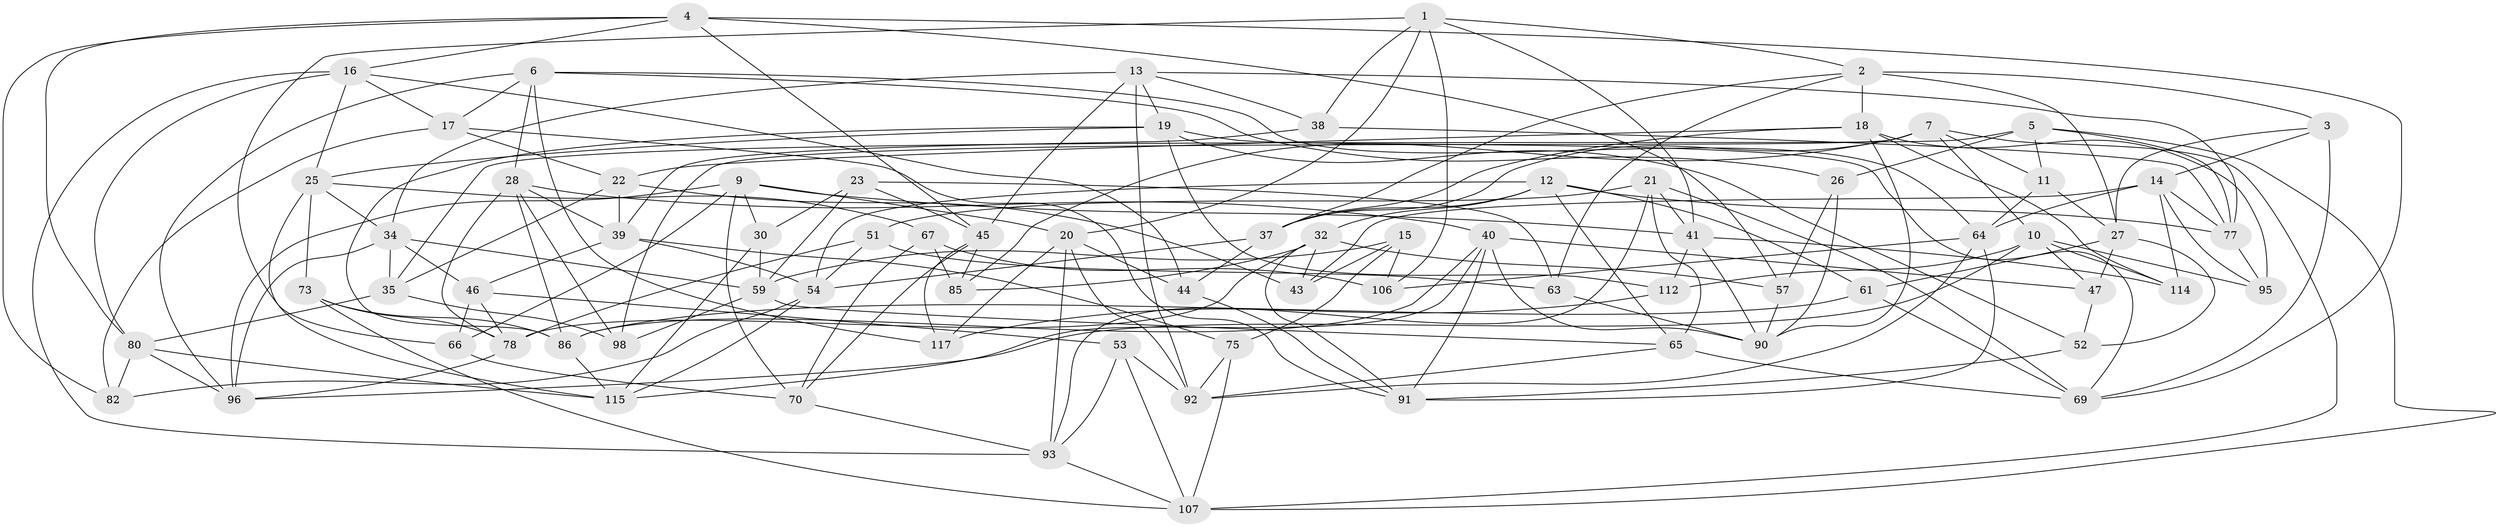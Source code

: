 // original degree distribution, {4: 1.0}
// Generated by graph-tools (version 1.1) at 2025/11/02/27/25 16:11:45]
// undirected, 75 vertices, 193 edges
graph export_dot {
graph [start="1"]
  node [color=gray90,style=filled];
  1 [super="+99"];
  2 [super="+36"];
  3;
  4 [super="+84"];
  5 [super="+8"];
  6 [super="+55"];
  7 [super="+68"];
  9 [super="+72"];
  10 [super="+71"];
  11;
  12 [super="+88"];
  13 [super="+48"];
  14 [super="+31"];
  15;
  16 [super="+50"];
  17 [super="+24"];
  18 [super="+110"];
  19 [super="+89"];
  20 [super="+62"];
  21 [super="+79"];
  22 [super="+94"];
  23;
  25 [super="+56"];
  26;
  27 [super="+33"];
  28 [super="+29"];
  30;
  32 [super="+76"];
  34 [super="+122"];
  35 [super="+119"];
  37 [super="+49"];
  38;
  39 [super="+42"];
  40 [super="+105"];
  41 [super="+74"];
  43;
  44;
  45 [super="+58"];
  46 [super="+120"];
  47;
  51;
  52;
  53;
  54 [super="+108"];
  57;
  59 [super="+60"];
  61;
  63;
  64 [super="+103"];
  65 [super="+118"];
  66 [super="+87"];
  67;
  69 [super="+97"];
  70 [super="+116"];
  73;
  75;
  77 [super="+83"];
  78 [super="+100"];
  80 [super="+81"];
  82;
  85;
  86 [super="+104"];
  90 [super="+113"];
  91 [super="+111"];
  92 [super="+101"];
  93 [super="+102"];
  95;
  96 [super="+109"];
  98;
  106;
  107 [super="+121"];
  112;
  114;
  115 [super="+123"];
  117;
  1 -- 2;
  1 -- 106;
  1 -- 20;
  1 -- 38;
  1 -- 66;
  1 -- 41;
  2 -- 18;
  2 -- 3;
  2 -- 27;
  2 -- 37;
  2 -- 63;
  3 -- 27;
  3 -- 69;
  3 -- 14;
  4 -- 45;
  4 -- 82;
  4 -- 57;
  4 -- 16;
  4 -- 80;
  4 -- 69;
  5 -- 77;
  5 -- 107;
  5 -- 11;
  5 -- 26;
  5 -- 35 [weight=2];
  6 -- 96;
  6 -- 26;
  6 -- 28;
  6 -- 117;
  6 -- 17;
  6 -- 64;
  7 -- 85;
  7 -- 11;
  7 -- 107;
  7 -- 10;
  7 -- 37;
  7 -- 98;
  9 -- 20;
  9 -- 30;
  9 -- 70;
  9 -- 96;
  9 -- 66;
  9 -- 41;
  10 -- 112;
  10 -- 114;
  10 -- 96;
  10 -- 95;
  10 -- 47;
  11 -- 64;
  11 -- 27;
  12 -- 37;
  12 -- 32;
  12 -- 77;
  12 -- 65;
  12 -- 61;
  12 -- 54;
  13 -- 34;
  13 -- 38;
  13 -- 77;
  13 -- 45;
  13 -- 19;
  13 -- 92;
  14 -- 77;
  14 -- 114;
  14 -- 64;
  14 -- 43;
  14 -- 95;
  15 -- 75;
  15 -- 59;
  15 -- 43;
  15 -- 106;
  16 -- 93;
  16 -- 17;
  16 -- 25;
  16 -- 44;
  16 -- 80;
  17 -- 82;
  17 -- 22 [weight=2];
  17 -- 91;
  18 -- 90;
  18 -- 37;
  18 -- 114;
  18 -- 95;
  18 -- 22;
  19 -- 86;
  19 -- 112;
  19 -- 52;
  19 -- 69;
  19 -- 25;
  20 -- 92;
  20 -- 93;
  20 -- 117;
  20 -- 44;
  21 -- 65 [weight=2];
  21 -- 51;
  21 -- 93;
  21 -- 69;
  21 -- 41;
  22 -- 43;
  22 -- 39;
  22 -- 35;
  23 -- 63;
  23 -- 30;
  23 -- 59;
  23 -- 45;
  25 -- 67;
  25 -- 73;
  25 -- 115;
  25 -- 34;
  26 -- 57;
  26 -- 90;
  27 -- 61;
  27 -- 52;
  27 -- 47;
  28 -- 78;
  28 -- 98;
  28 -- 86;
  28 -- 39;
  28 -- 40;
  30 -- 115;
  30 -- 59;
  32 -- 78;
  32 -- 57;
  32 -- 43;
  32 -- 85;
  32 -- 91;
  34 -- 59;
  34 -- 96;
  34 -- 35;
  34 -- 46;
  35 -- 80;
  35 -- 98;
  37 -- 54;
  37 -- 44;
  38 -- 77;
  38 -- 39;
  39 -- 46;
  39 -- 75;
  39 -- 54;
  40 -- 47;
  40 -- 86;
  40 -- 115;
  40 -- 90;
  40 -- 91;
  41 -- 114;
  41 -- 112;
  41 -- 90;
  44 -- 91;
  45 -- 85;
  45 -- 117;
  45 -- 70;
  46 -- 66 [weight=2];
  46 -- 78;
  46 -- 53;
  47 -- 52;
  51 -- 63;
  51 -- 54;
  51 -- 78;
  52 -- 91;
  53 -- 93;
  53 -- 92;
  53 -- 107;
  54 -- 82;
  54 -- 115;
  57 -- 90;
  59 -- 98;
  59 -- 65;
  61 -- 69;
  61 -- 86;
  63 -- 90;
  64 -- 92;
  64 -- 106;
  64 -- 91;
  65 -- 69;
  65 -- 92;
  66 -- 70 [weight=2];
  67 -- 106;
  67 -- 85;
  67 -- 70;
  70 -- 93;
  73 -- 107;
  73 -- 86;
  73 -- 78;
  75 -- 107;
  75 -- 92;
  77 -- 95;
  78 -- 96;
  80 -- 82;
  80 -- 96;
  80 -- 115;
  86 -- 115;
  93 -- 107;
  112 -- 117;
}
